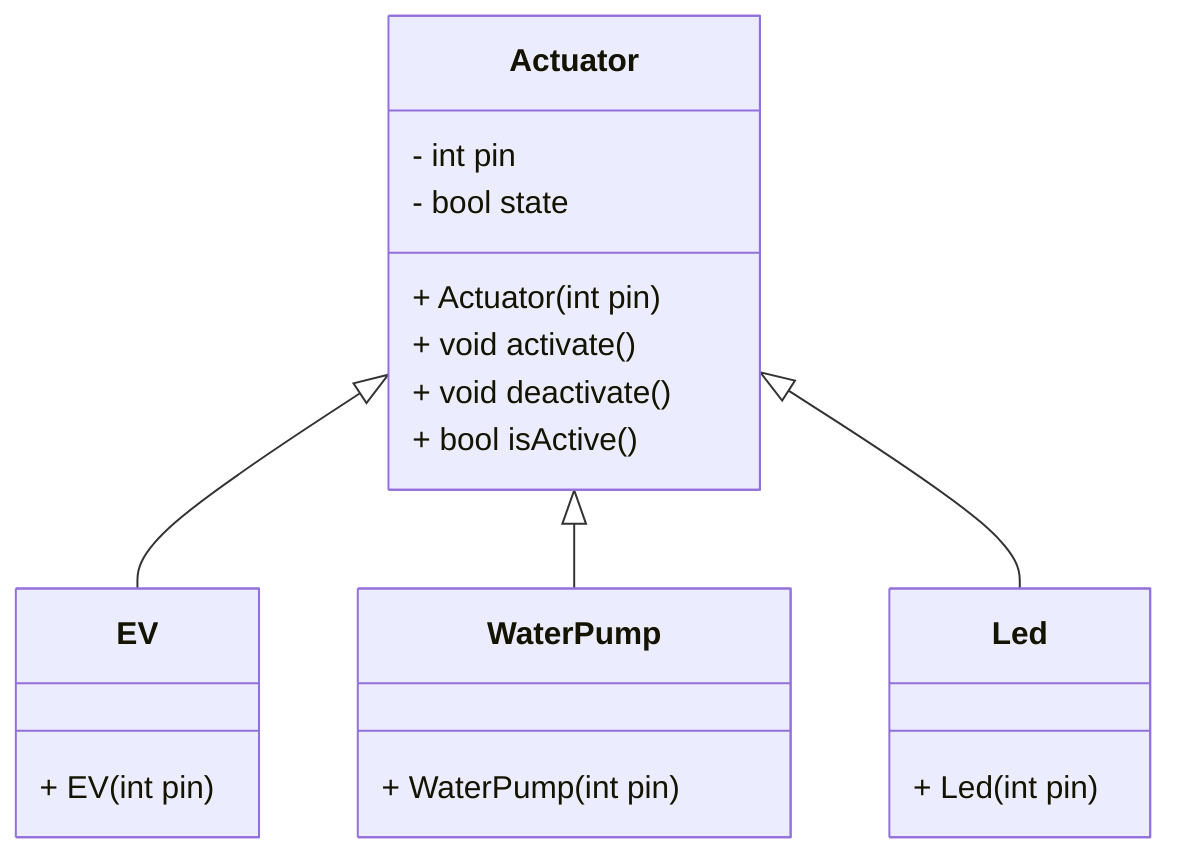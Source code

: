 classDiagram
    class Actuator {
        - int pin
        - bool state
        + Actuator(int pin)
        + void activate()
        + void deactivate()
        + bool isActive()
    }

    class EV {
        + EV(int pin)
    }

    class WaterPump {
        + WaterPump(int pin)
    }

    class Led {
        + Led(int pin)
    }

    Actuator <|-- EV
    Actuator <|-- WaterPump
    Actuator <|-- Led